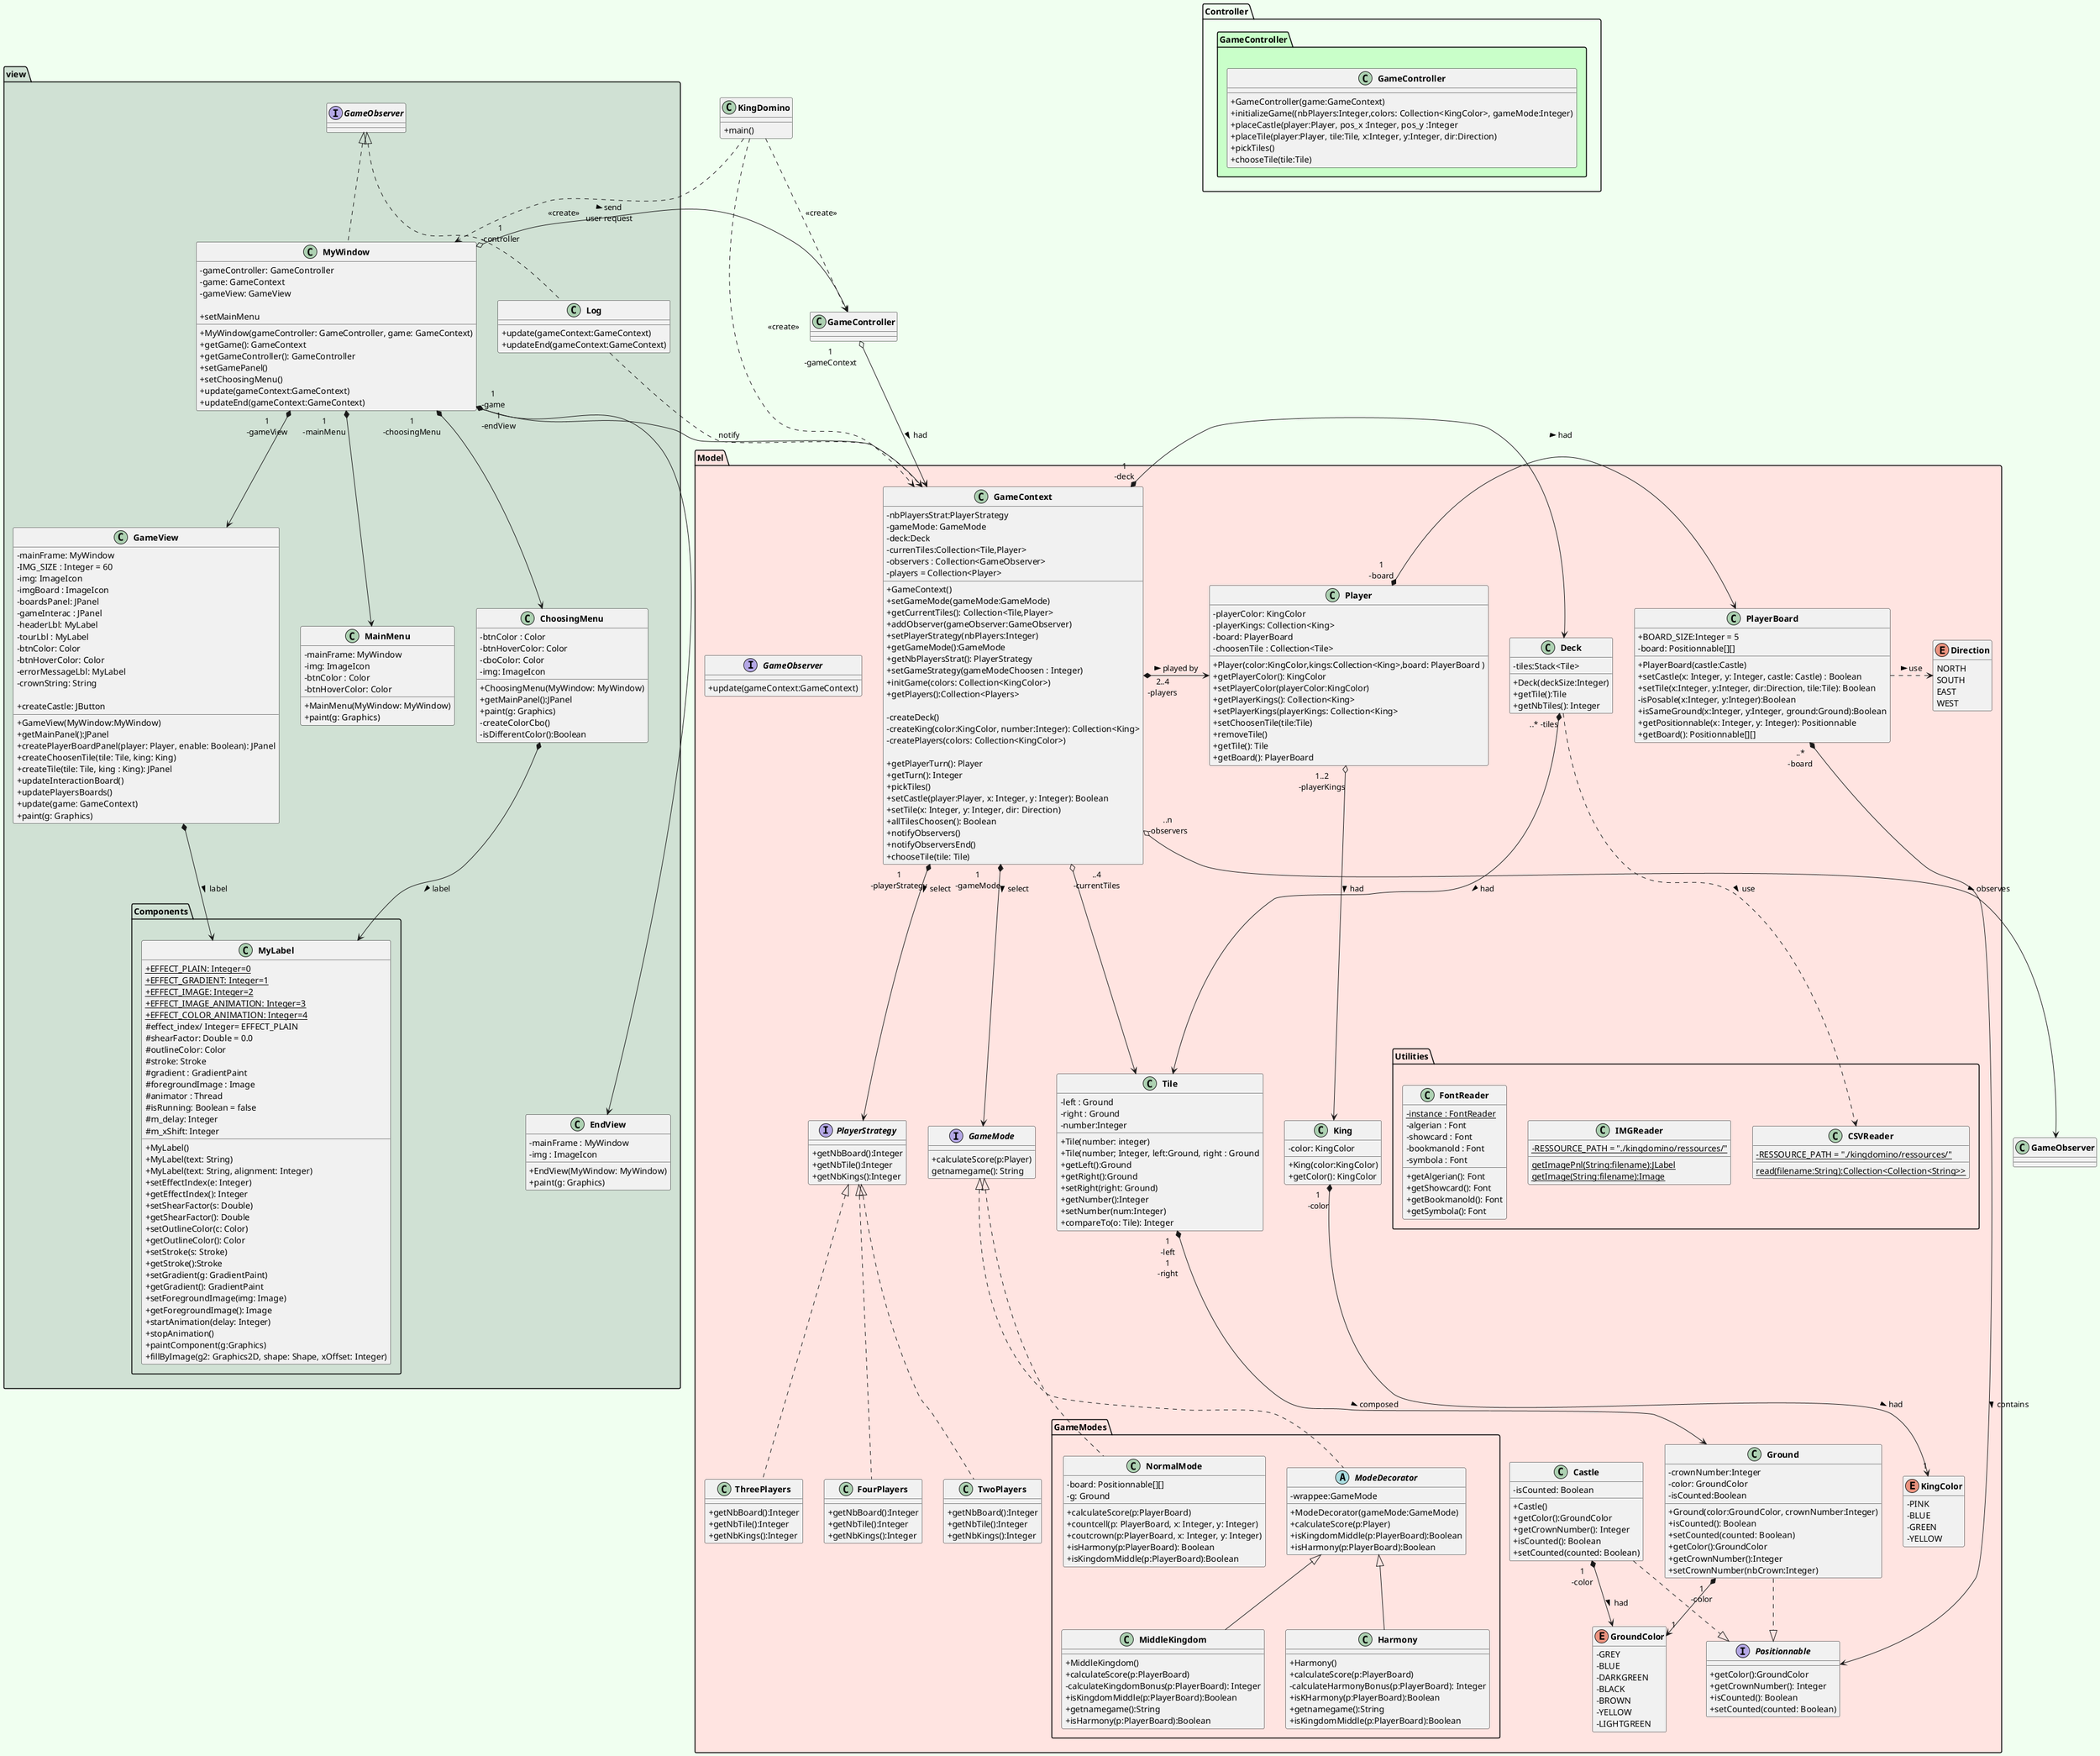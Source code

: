 @startuml
'skinparam style strictuml
skinparam classAttributeIconSize 0
skinparam classFontStyle Bold
hide enum methods
skinparam BackgroundColor HoneyDew

'class main qui va executer le jeu
class KingDomino{
+main()
}


package Controller{
'package CONTROLLER
package GameController #technology{
    ' plateau de jeu
    class GameController{
        +GameController(game:GameContext)
        +initializeGame((nbPlayers:Integer,colors: Collection<KingColor>, gameMode:Integer)
        +placeCastle(player:Player, pos_x :Integer, pos_y :Integer
        +placeTile(player:Player, tile:Tile, x:Integer, y:Integer, dir:Direction)
        +pickTiles()
        +chooseTile(tile:Tile)
    }
}

}


package Model #mistyrose{
    'interface players
    interface PlayerStrategy{
        + getNbBoard():Integer
        + getNbTile():Integer
        + getNbKings():Integer
    }
    class TwoPlayers implements PlayerStrategy{
        + getNbBoard():Integer
        + getNbTile():Integer
        + getNbKings():Integer
    }

    class ThreePlayers implements PlayerStrategy{
        + getNbBoard():Integer
        + getNbTile():Integer
        + getNbKings():Integer
    }

   class FourPlayers implements PlayerStrategy{
        + getNbBoard():Integer
        + getNbTile():Integer
        + getNbKings():Integer
   }



    class Deck{
        -tiles:Stack<Tile>
        +Deck(deckSize:Integer)
        +getTile():Tile
        +getNbTiles(): Integer
    }


    'tuiles numéroté
    class Tile {
        -left : Ground
        -right : Ground
        -number:Integer
        +Tile(number: integer)
        +Tile(number; Integer, left:Ground, right : Ground
        +getLeft():Ground
        +getRight():Ground
        +setRight(right: Ground)
        +getNumber():Integer
        +setNumber(num:Integer)
        +compareTo(o: Tile): Integer

    }
    'coté de la tuile (droite ou gauche)
    class Ground{
        -crownNumber:Integer
        -color: GroundColor
        -isCounted:Boolean
        +Ground(color:GroundColor, crownNumber:Integer)
        +isCounted(): Boolean
        +setCounted(counted: Boolean)
        +getColor():GroundColor
        +getCrownNumber():Integer
        +setCrownNumber(nbCrown:Integer)
    }
    'couleur des cotés de la tuile
    enum GroundColor{
    -GREY
    -BLUE
    -DARKGREEN
    -BLACK
    -BROWN
    -YELLOW
    -LIGHTGREEN
    +{static}+getColor(String:color):GroundColor
    }
    'strategy permettant de pouvoir choisir le jeu qu'on veut
    interface GameMode{
        +calculateScore(p:Player)
        getnamegame(): String
    }
    'contexte du jeu
    class GameContext{
        -nbPlayersStrat:PlayerStrategy
        -gameMode: GameMode
        -deck:Deck
        -currenTiles:Collection<Tile,Player>
        -observers : Collection<GameObserver>
        -players = Collection<Player>

        +GameContext()
        +setGameMode(gameMode:GameMode)
        +getCurrentTiles(): Collection<Tile,Player>
        +addObserver(gameObserver:GameObserver)
        +setPlayerStrategy(nbPlayers:Integer)
        +getGameMode():GameMode
        +getNbPlayersStrat(): PlayerStrategy
        +setGameStrategy(gameModeChoosen : Integer)
        +initGame(colors: Collection<KingColor>)
        +getPlayers():Collection<Players>

        -createDeck()
        -createKing(color:KingColor, number:Integer): Collection<King>
        -createPlayers(colors: Collection<KingColor>)

        +getPlayerTurn(): Player
        +getTurn(): Integer
        +pickTiles()
        +setCastle(player:Player, x: Integer, y: Integer): Boolean
        +setTile(x: Integer, y: Integer, dir: Direction)
        +allTilesChoosen(): Boolean
        +notifyObservers()
        +notifyObserversEnd()
        +chooseTile(tile: Tile)
    }

    package GameModes{



            class NormalMode {
                -board: Positionnable[][]
                -g: Ground

                +calculateScore(p:PlayerBoard)
                +countcell(p: PlayerBoard, x: Integer, y: Integer)
                +coutcrown(p:PlayerBoard, x: Integer, y: Integer)
                +isHarmony(p:PlayerBoard): Boolean
                +isKingdomMiddle(p:PlayerBoard):Boolean
            }
            abstract class ModeDecorator{
                -wrappee:GameMode
                +ModeDecorator(gameMode:GameMode)
                +calculateScore(p:Player)
                +isKingdomMiddle(p:PlayerBoard):Boolean
                +isHarmony(p:PlayerBoard):Boolean
            }

            class MiddleKingdom extends ModeDecorator {
                +MiddleKingdom()
                +calculateScore(p:PlayerBoard)
                -calculateKingdomBonus(p:PlayerBoard): Integer
                +isKingdomMiddle(p:PlayerBoard):Boolean
                +getnamegame():String
                +isHarmony(p:PlayerBoard):Boolean
            }

            'class harmonie
            class Harmony extends ModeDecorator {
            +Harmony()
            +calculateScore(p:PlayerBoard)
            -calculateHarmonyBonus(p:PlayerBoard): Integer
            +isKHarmony(p:PlayerBoard):Boolean
            +getnamegame():String
            +isKingdomMiddle(p:PlayerBoard):Boolean
            }
    }
    'interface observer qui va permettre de notifier les changements
    interface GameObserver{
        +update(gameContext:GameContext)
    }



    class PlayerBoard{
        +BOARD_SIZE:Integer = 5
        -board: Positionnable[][]
        +PlayerBoard(castle:Castle)
        +setCastle(x: Integer, y: Integer, castle: Castle) : Boolean
        +setTile(x:Integer, y:Integer, dir:Direction, tile:Tile): Boolean
        -isPosable(x:Integer, y:Integer):Boolean
        +isSameGround(x:Integer, y:Integer, ground:Ground):Boolean
        + getPositionnable(x: Integer, y: Integer): Positionnable
        +getBoard(): Positionnable[][]
    }
    interface Positionnable{
        +getColor():GroundColor
        +getCrownNumber(): Integer
        +isCounted(): Boolean
        +setCounted(counted: Boolean)
    }

    enum Direction{
        NORTH
        SOUTH
        EAST
        WEST
    }

    'joueur
    class Player{
        -playerColor: KingColor
        -playerKings: Collection<King>
        -board: PlayerBoard
        -choosenTile : Collection<Tile>
        +Player(color:KingColor,kings:Collection<King>,board: PlayerBoard )
        +getPlayerColor(): KingColor
        +setPlayerColor(playerColor:KingColor)
        +getPlayerKings(): Collection<King>
        +setPlayerKings(playerKings: Collection<King>
        +setChoosenTile(tile:Tile)
        +removeTile()
        +getTile(): Tile
        +getBoard(): PlayerBoard

    }

    'roi
    class King{
        -color: KingColor
        +King(color:KingColor)
        +getColor(): KingColor
    }
    'class chateau
    class Castle {
        -isCounted: Boolean
        +Castle()
        +getColor():GroundColor
        +getCrownNumber(): Integer
        +isCounted(): Boolean
        +setCounted(counted: Boolean)

    }

    'couleur du roi et du chateau
    enum KingColor{
    -PINK
    -BLUE
    -GREEN
    -YELLOW
    }
    package Utilities{
        class CSVReader{
            {static} - RESSOURCE_PATH = "./kingdomino/ressources/"
            {static} read(filename:String):Collection<Collection<String>>
        }

        class IMGReader{
            {static} - RESSOURCE_PATH = "./kingdomino/ressources/"
            {static} getImagePnl(String:filename):JLabel
            {static} getImage(String:filename):Image
        }
        class FontReader{
            {static} - instance : FontReader
            -algerian : Font
            -showcard : Font
            -bookmanold : Font
            - symbola : Font

            +getAlgerian(): Font
            +getShowcard(): Font
            +getBookmanold(): Font
            +getSymbola(): Font
        }
    }
}

'package VIEW
package view #D0E1D4{
    'application du jeu (design avec Swing)
    class MyWindow implements GameObserver{
        -gameController: GameController
        -game: GameContext
        -gameView: GameView

        +MyWindow(gameController: GameController, game: GameContext)
        +getGame(): GameContext
        +getGameController(): GameController
        +setGamePanel()
        +setChoosingMenu()
        +setMainMenu

        +update(gameContext:GameContext)
        +updateEnd(gameContext:GameContext)
    }

    class MainMenu{
        -mainFrame: MyWindow
        -img: ImageIcon
        -btnColor : Color
        -btnHoverColor: Color

        +MainMenu(MyWindow: MyWindow)
        +paint(g: Graphics)
    }

    class ChoosingMenu{
         -btnColor : Color
         -btnHoverColor: Color
         -cboColor: Color
         - img: ImageIcon

         +ChoosingMenu(MyWindow: MyWindow)
         +getMainPanel():JPanel
         +paint(g: Graphics)
         -createColorCbo()
         -isDifferentColor():Boolean

        }

    class GameView{
        -mainFrame: MyWindow
        - IMG_SIZE : Integer = 60
        -img: ImageIcon
        -imgBoard : ImageIcon
        -boardsPanel: JPanel
        - gameInterac : JPanel
        -headerLbl: MyLabel
        -tourLbl : MyLabel
        -btnColor: Color
        - btnHoverColor: Color
        -errorMessageLbl: MyLabel
        -crownString: String

        +GameView(MyWindow:MyWindow)
        +getMainPanel():JPanel
        +createPlayerBoardPanel(player: Player, enable: Boolean): JPanel
        +createChoosenTile(tile: Tile, king: King)
        +createTile(tile: Tile, king : King): JPanel
        +createCastle: JButton
        +updateInteractionBoard()
        +updatePlayersBoards()
        +update(game: GameContext)
        +paint(g: Graphics)
        }

    class EndView{
        -mainFrame : MyWindow
        -img : ImageIcon

        +EndView(MyWindow: MyWindow)
        +paint(g: Graphics)

    }
    class Log implements GameObserver{
        +update(gameContext:GameContext)
        +updateEnd(gameContext:GameContext)
    }
    package Components{
        class MyLabel{
        {static}+EFFECT_PLAIN: Integer=0
        {static}+EFFECT_GRADIENT: Integer=1
        {static}+EFFECT_IMAGE: Integer=2
        {static}+EFFECT_IMAGE_ANIMATION: Integer=3
        {static}+EFFECT_COLOR_ANIMATION: Integer=4
        #effect_index/ Integer= EFFECT_PLAIN
        #shearFactor: Double = 0.0
        #outlineColor: Color
        #stroke: Stroke
        #gradient : GradientPaint
        #foregroundImage : Image
        #animator : Thread
        #isRunning: Boolean = false
        #m_delay: Integer
        #m_xShift: Integer

        +MyLabel()
        +MyLabel(text: String)
        +MyLabel(text: String, alignment: Integer)
        +setEffectIndex(e: Integer)
        +getEffectIndex(): Integer
        +setShearFactor(s: Double)
        +getShearFactor(): Double
        +setOutlineColor(c: Color)
        +getOutlineColor(): Color
        +setStroke(s: Stroke)
        +getStroke():Stroke
        +setGradient(g: GradientPaint)
        +getGradient(): GradientPaint
        +setForegroundImage(img: Image)
        +getForegroundImage(): Image
        +startAnimation(delay: Integer)
        +stopAnimation()
        +paintComponent(g:Graphics)
        +fillByImage(g2: Graphics2D, shape: Shape, xOffset: Integer)

        'liaison avec GameView
        'ChoosingMenu
        }
    }


}




Ground ..|> Positionnable
Castle ..|> Positionnable
PlayerBoard "..*\n-board" *-r-> Positionnable : > contains

Deck ..> CSVReader :  > use
Ground "1\n-color"*-->"1"GroundColor
Tile *-->Ground : "1\n-left\n1\n-right" > composed

'A SUPP
Deck "..* -tiles" *-> Tile : > had




GameContext "..4\n-currentTiles" o--> Tile
GameContext "1\n-deck" *-r-> Deck
GameContext *--> GameMode  : "1\n-gameMode" > select
GameContext *--> PlayerStrategy : "1\n-playerStrategy" > select
GameContext *-> Player : "2..4\n-players" > played by


'BoardGame  *-> Player : "2..4\n-players" > played by
GameController o--> GameContext : "1\n-gameContext" > had


Player *-> PlayerBoard : "1\n-board" > had
Player  o--> King : "1..2\n-playerKings" > had

PlayerBoard .> Direction : > use


'Implements de GameMode
'Harmony .u.|> GameMode
'MiddleKingdom .u.|> GameMode
ModeDecorator .u.|> GameMode
NormalMode .u.|> GameMode

King"1\n-color"*-->"1" KingColor: > had


Castle"1\n-color"*-->GroundColor : > had

MyWindow "1\n-mainMenu" *--> MainMenu
MyWindow "1\n-choosingMenu" *--> ChoosingMenu
MyWindow "1\n-gameView" *--> GameView
MyWindow "1\n-endView" *---> EndView

KingDomino..> GameController : <<create>>
'KingDomino.> PlayerStrategy : <<use>>
'KingDomino..> GameMode : <<use>>
KingDomino ..>MyWindow : <<create>>
KingDomino ..>GameContext : <<create>>
MyWindow "1\n-controller" o-> GameController : > send \nuser request
MyWindow "1\n-game" o-> GameContext
GameContext "..n\n-observers" o-->GameObserver : > observes
GameView*->MyLabel : > label
ChoosingMenu*-->MyLabel : > label

Log .> GameContext : "notify"
@enduml